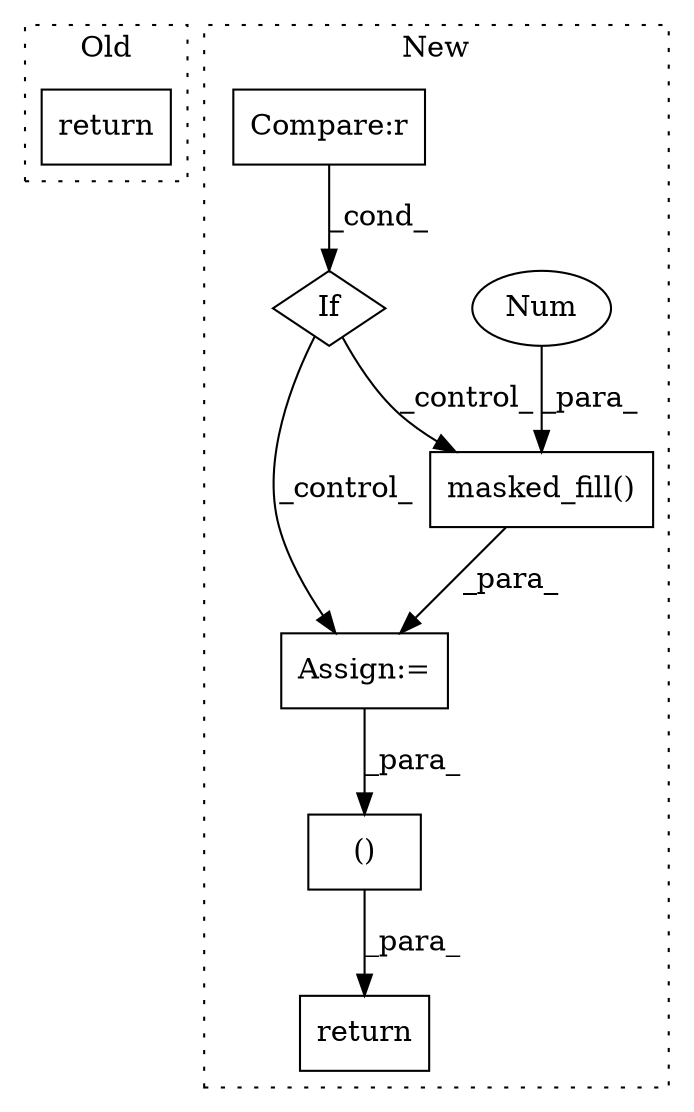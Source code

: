digraph G {
subgraph cluster0 {
1 [label="return" a="93" s="4218" l="7" shape="box"];
label = "Old";
style="dotted";
}
subgraph cluster1 {
2 [label="masked_fill()" a="75" s="3811,3848" l="14,1" shape="box"];
3 [label="return" a="93" s="3997" l="7" shape="box"];
4 [label="Num" a="76" s="3845" l="3" shape="ellipse"];
5 [label="Assign:=" a="68" s="3808" l="3" shape="box"];
6 [label="()" a="54" s="4007" l="6" shape="box"];
7 [label="If" a="96" s="3774" l="3" shape="diamond"];
8 [label="Compare:r" a="40" s="3777" l="16" shape="box"];
label = "New";
style="dotted";
}
2 -> 5 [label="_para_"];
4 -> 2 [label="_para_"];
5 -> 6 [label="_para_"];
6 -> 3 [label="_para_"];
7 -> 2 [label="_control_"];
7 -> 5 [label="_control_"];
8 -> 7 [label="_cond_"];
}